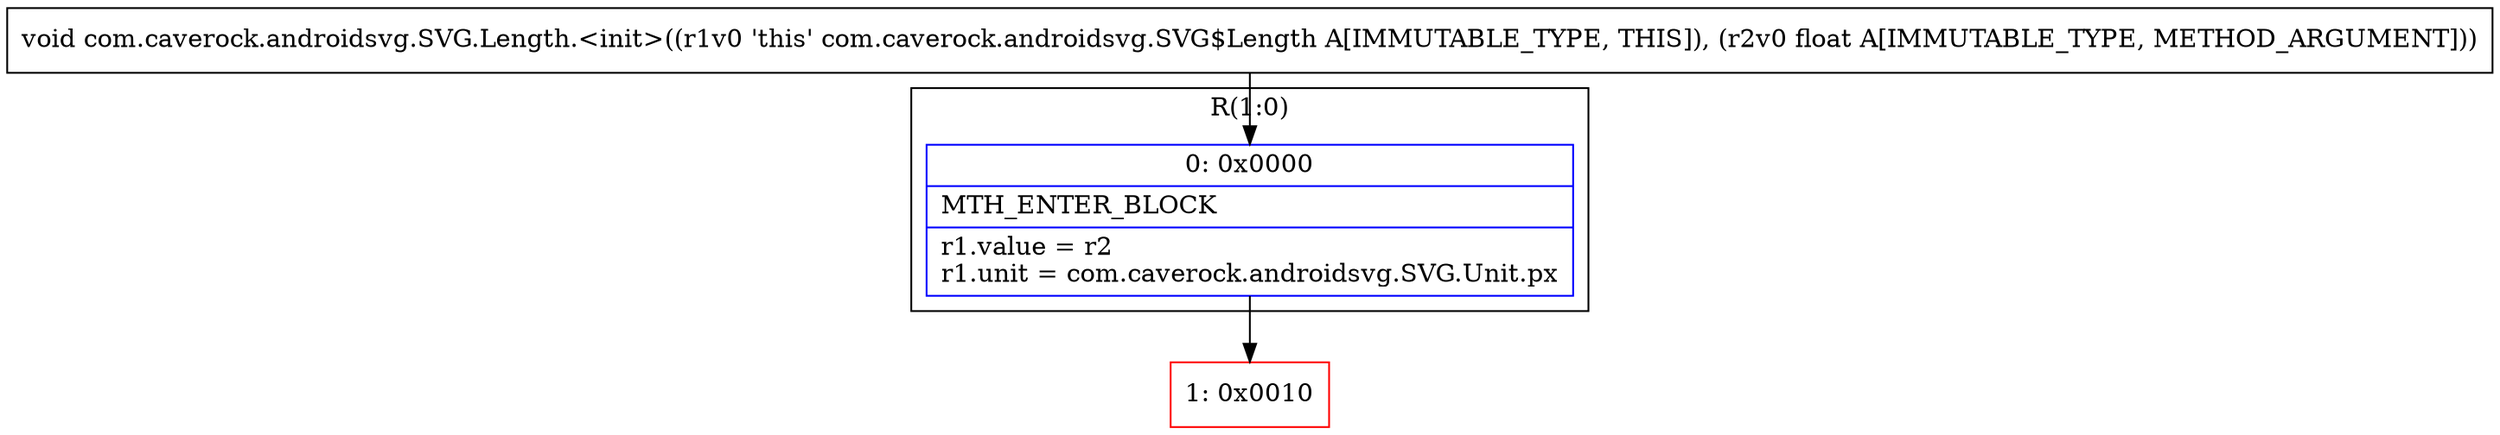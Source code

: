 digraph "CFG forcom.caverock.androidsvg.SVG.Length.\<init\>(F)V" {
subgraph cluster_Region_1552589582 {
label = "R(1:0)";
node [shape=record,color=blue];
Node_0 [shape=record,label="{0\:\ 0x0000|MTH_ENTER_BLOCK\l|r1.value = r2\lr1.unit = com.caverock.androidsvg.SVG.Unit.px\l}"];
}
Node_1 [shape=record,color=red,label="{1\:\ 0x0010}"];
MethodNode[shape=record,label="{void com.caverock.androidsvg.SVG.Length.\<init\>((r1v0 'this' com.caverock.androidsvg.SVG$Length A[IMMUTABLE_TYPE, THIS]), (r2v0 float A[IMMUTABLE_TYPE, METHOD_ARGUMENT])) }"];
MethodNode -> Node_0;
Node_0 -> Node_1;
}

